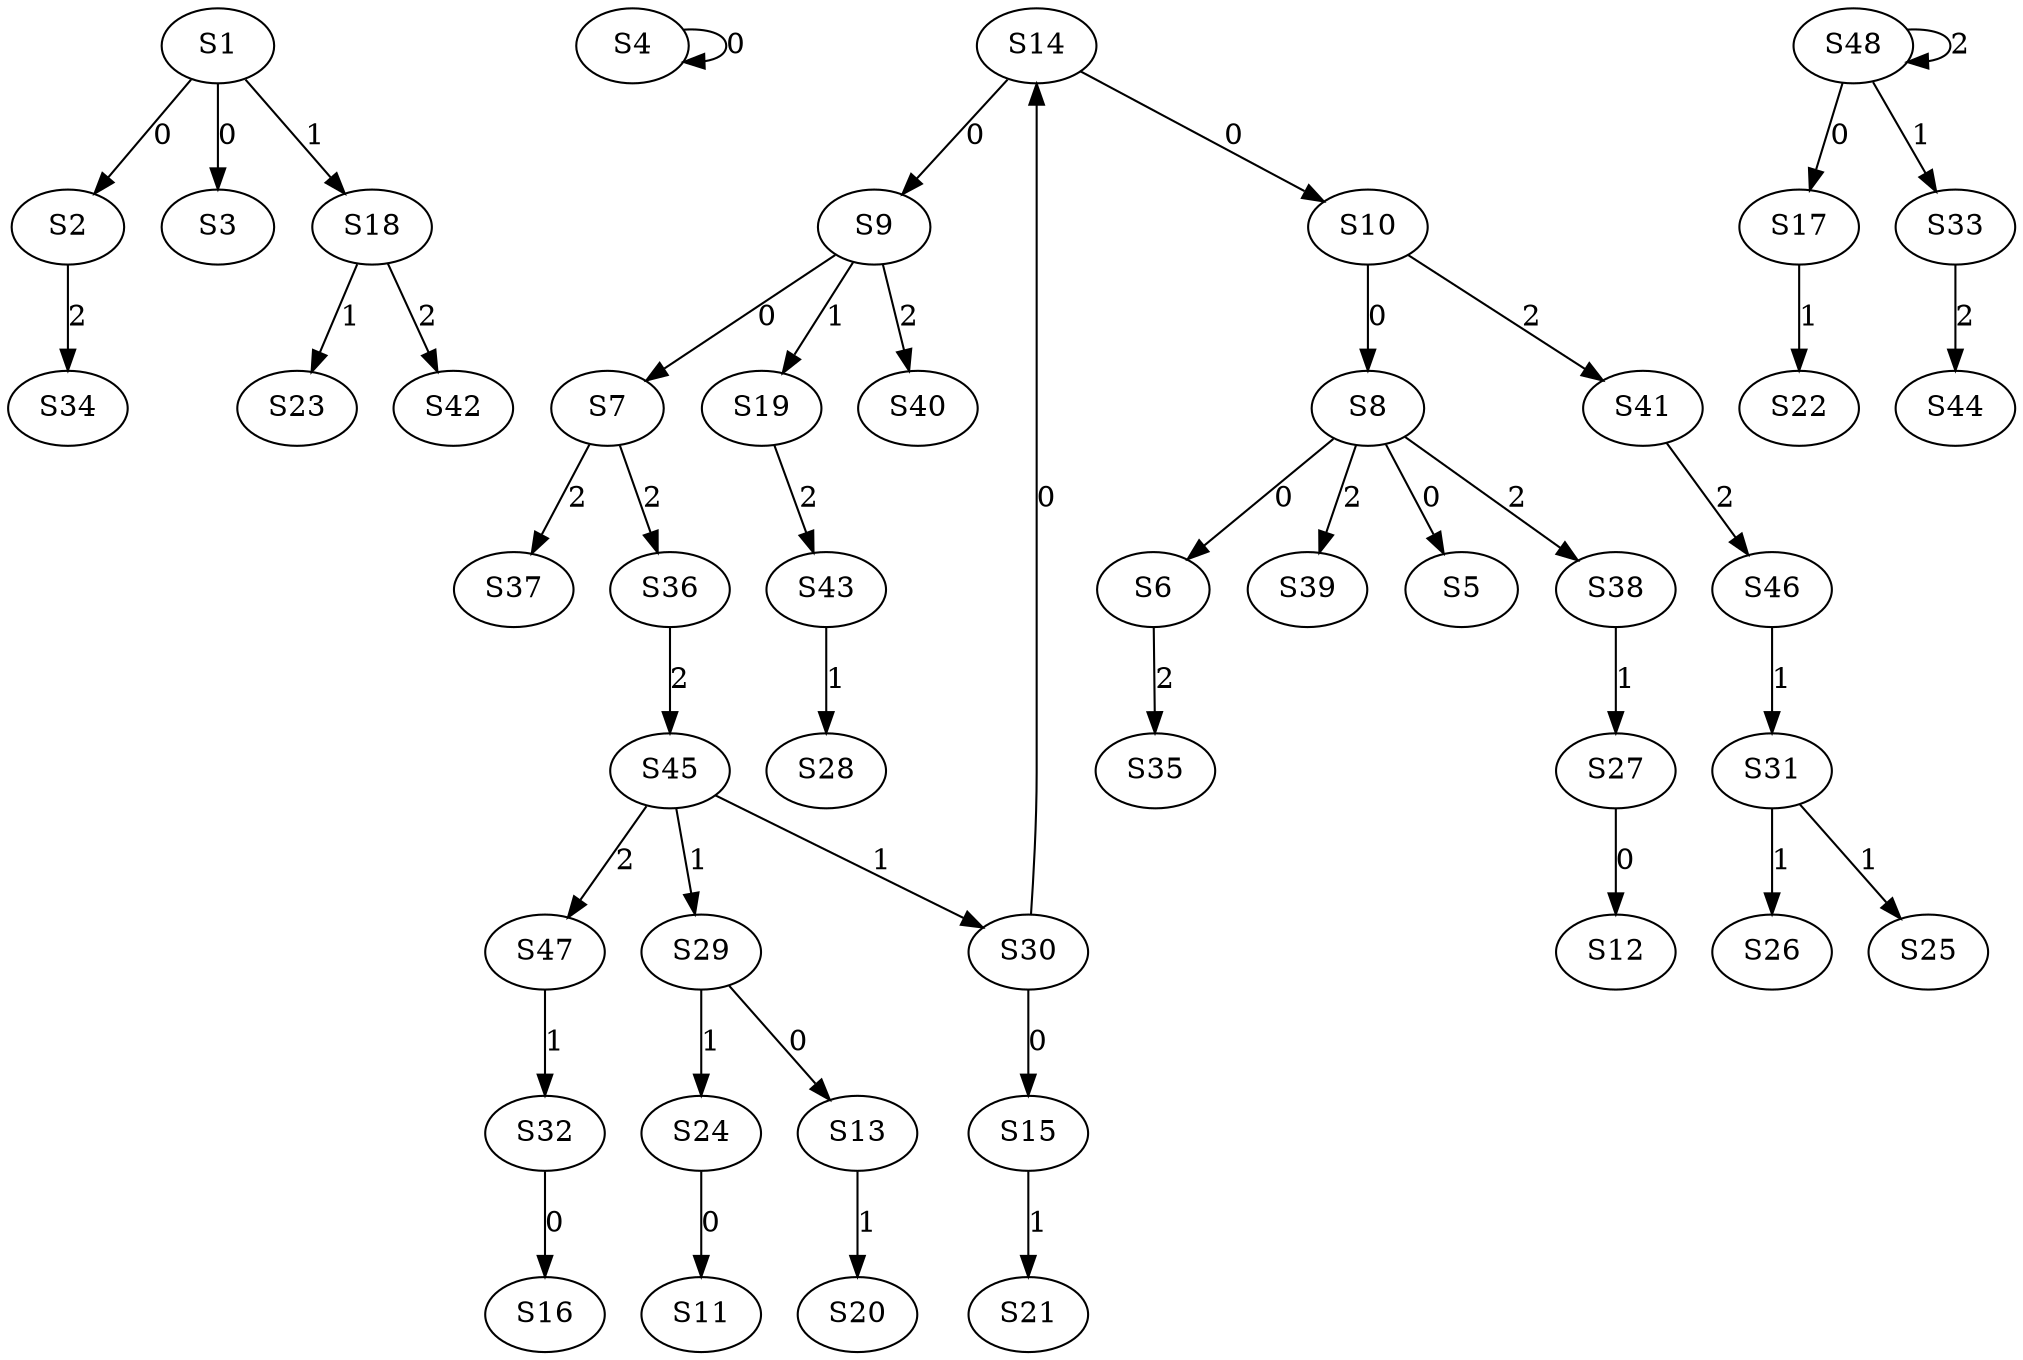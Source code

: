 strict digraph {
	S1 -> S2 [ label = 0 ];
	S1 -> S3 [ label = 0 ];
	S4 -> S4 [ label = 0 ];
	S8 -> S5 [ label = 0 ];
	S8 -> S6 [ label = 0 ];
	S9 -> S7 [ label = 0 ];
	S10 -> S8 [ label = 0 ];
	S14 -> S9 [ label = 0 ];
	S14 -> S10 [ label = 0 ];
	S24 -> S11 [ label = 0 ];
	S27 -> S12 [ label = 0 ];
	S29 -> S13 [ label = 0 ];
	S30 -> S14 [ label = 0 ];
	S30 -> S15 [ label = 0 ];
	S32 -> S16 [ label = 0 ];
	S48 -> S17 [ label = 0 ];
	S1 -> S18 [ label = 1 ];
	S9 -> S19 [ label = 1 ];
	S13 -> S20 [ label = 1 ];
	S15 -> S21 [ label = 1 ];
	S17 -> S22 [ label = 1 ];
	S18 -> S23 [ label = 1 ];
	S29 -> S24 [ label = 1 ];
	S31 -> S25 [ label = 1 ];
	S31 -> S26 [ label = 1 ];
	S38 -> S27 [ label = 1 ];
	S43 -> S28 [ label = 1 ];
	S45 -> S29 [ label = 1 ];
	S45 -> S30 [ label = 1 ];
	S46 -> S31 [ label = 1 ];
	S47 -> S32 [ label = 1 ];
	S48 -> S33 [ label = 1 ];
	S2 -> S34 [ label = 2 ];
	S6 -> S35 [ label = 2 ];
	S7 -> S36 [ label = 2 ];
	S7 -> S37 [ label = 2 ];
	S8 -> S38 [ label = 2 ];
	S8 -> S39 [ label = 2 ];
	S9 -> S40 [ label = 2 ];
	S10 -> S41 [ label = 2 ];
	S18 -> S42 [ label = 2 ];
	S19 -> S43 [ label = 2 ];
	S33 -> S44 [ label = 2 ];
	S36 -> S45 [ label = 2 ];
	S41 -> S46 [ label = 2 ];
	S45 -> S47 [ label = 2 ];
	S48 -> S48 [ label = 2 ];
}